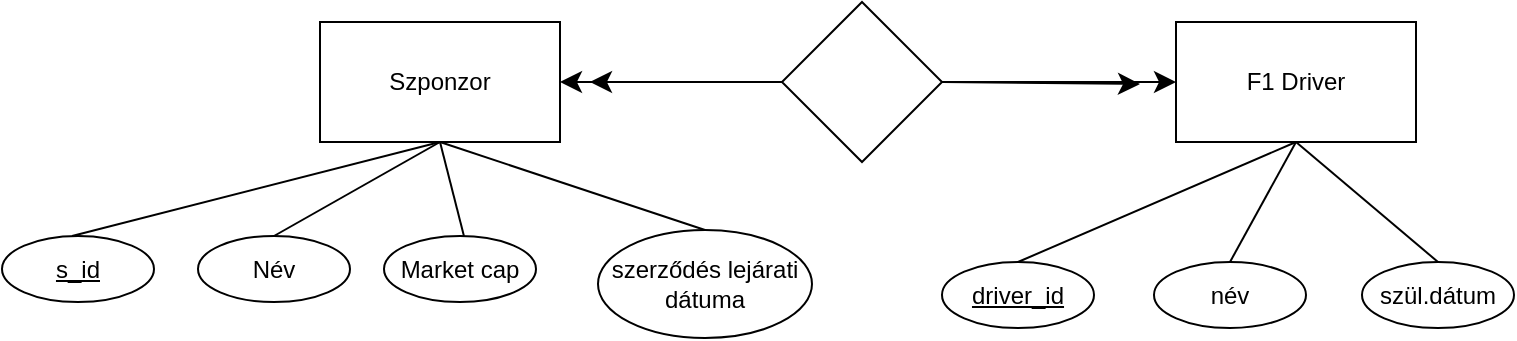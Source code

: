 <mxfile version="24.7.17">
  <diagram name="1 oldal" id="oMV9FMmd2UfeShWpu5Y4">
    <mxGraphModel dx="1112" dy="829" grid="0" gridSize="10" guides="1" tooltips="1" connect="1" arrows="1" fold="1" page="0" pageScale="1" pageWidth="827" pageHeight="1169" math="0" shadow="0">
      <root>
        <mxCell id="0" />
        <mxCell id="1" parent="0" />
        <mxCell id="G1jgZsCkbHhntPcPSEm7-1" value="Szponzor" style="rounded=0;whiteSpace=wrap;html=1;" vertex="1" parent="1">
          <mxGeometry x="-69" y="140" width="120" height="60" as="geometry" />
        </mxCell>
        <mxCell id="G1jgZsCkbHhntPcPSEm7-2" value="F1 Driver" style="rounded=0;whiteSpace=wrap;html=1;" vertex="1" parent="1">
          <mxGeometry x="359" y="140" width="120" height="60" as="geometry" />
        </mxCell>
        <mxCell id="G1jgZsCkbHhntPcPSEm7-3" value="" style="rhombus;whiteSpace=wrap;html=1;" vertex="1" parent="1">
          <mxGeometry x="162" y="130" width="80" height="80" as="geometry" />
        </mxCell>
        <mxCell id="G1jgZsCkbHhntPcPSEm7-4" value="" style="endArrow=classic;html=1;rounded=0;fontSize=12;startSize=8;endSize=8;curved=1;exitX=0;exitY=0.5;exitDx=0;exitDy=0;entryX=1;entryY=0.5;entryDx=0;entryDy=0;" edge="1" parent="1" source="G1jgZsCkbHhntPcPSEm7-3" target="G1jgZsCkbHhntPcPSEm7-1">
          <mxGeometry width="50" height="50" relative="1" as="geometry">
            <mxPoint x="189" y="225" as="sourcePoint" />
            <mxPoint x="239" y="175" as="targetPoint" />
          </mxGeometry>
        </mxCell>
        <mxCell id="G1jgZsCkbHhntPcPSEm7-6" value="" style="endArrow=classic;html=1;rounded=0;fontSize=12;startSize=8;endSize=8;curved=1;entryX=0;entryY=0.5;entryDx=0;entryDy=0;exitX=1;exitY=0.5;exitDx=0;exitDy=0;" edge="1" parent="1" source="G1jgZsCkbHhntPcPSEm7-3" target="G1jgZsCkbHhntPcPSEm7-2">
          <mxGeometry width="50" height="50" relative="1" as="geometry">
            <mxPoint x="189" y="225" as="sourcePoint" />
            <mxPoint x="239" y="175" as="targetPoint" />
          </mxGeometry>
        </mxCell>
        <mxCell id="G1jgZsCkbHhntPcPSEm7-7" value="név" style="ellipse;whiteSpace=wrap;html=1;" vertex="1" parent="1">
          <mxGeometry x="348" y="260" width="76" height="33" as="geometry" />
        </mxCell>
        <mxCell id="G1jgZsCkbHhntPcPSEm7-8" value="&lt;u&gt;driver_id&lt;/u&gt;" style="ellipse;whiteSpace=wrap;html=1;" vertex="1" parent="1">
          <mxGeometry x="242" y="260" width="76" height="33" as="geometry" />
        </mxCell>
        <mxCell id="G1jgZsCkbHhntPcPSEm7-10" value="szül.dátum" style="ellipse;whiteSpace=wrap;html=1;" vertex="1" parent="1">
          <mxGeometry x="452" y="260" width="76" height="33" as="geometry" />
        </mxCell>
        <mxCell id="G1jgZsCkbHhntPcPSEm7-11" value="&lt;div&gt;szerződés lejárati dátuma&lt;/div&gt;" style="ellipse;whiteSpace=wrap;html=1;" vertex="1" parent="1">
          <mxGeometry x="70" y="244" width="107" height="54" as="geometry" />
        </mxCell>
        <mxCell id="G1jgZsCkbHhntPcPSEm7-12" value="Market cap" style="ellipse;whiteSpace=wrap;html=1;" vertex="1" parent="1">
          <mxGeometry x="-37" y="247" width="76" height="33" as="geometry" />
        </mxCell>
        <mxCell id="G1jgZsCkbHhntPcPSEm7-13" value="Név" style="ellipse;whiteSpace=wrap;html=1;" vertex="1" parent="1">
          <mxGeometry x="-130" y="247" width="76" height="33" as="geometry" />
        </mxCell>
        <mxCell id="G1jgZsCkbHhntPcPSEm7-14" style="edgeStyle=none;curved=1;rounded=0;orthogonalLoop=1;jettySize=auto;html=1;exitX=1;exitY=1;exitDx=0;exitDy=0;fontSize=12;startSize=8;endSize=8;" edge="1" parent="1" source="G1jgZsCkbHhntPcPSEm7-13" target="G1jgZsCkbHhntPcPSEm7-13">
          <mxGeometry relative="1" as="geometry" />
        </mxCell>
        <mxCell id="G1jgZsCkbHhntPcPSEm7-15" value="" style="endArrow=none;html=1;rounded=0;fontSize=12;startSize=8;endSize=8;curved=1;exitX=0.5;exitY=0;exitDx=0;exitDy=0;entryX=0.5;entryY=1;entryDx=0;entryDy=0;" edge="1" parent="1" source="G1jgZsCkbHhntPcPSEm7-13" target="G1jgZsCkbHhntPcPSEm7-1">
          <mxGeometry width="50" height="50" relative="1" as="geometry">
            <mxPoint x="189" y="225" as="sourcePoint" />
            <mxPoint x="239" y="175" as="targetPoint" />
          </mxGeometry>
        </mxCell>
        <mxCell id="G1jgZsCkbHhntPcPSEm7-16" value="" style="endArrow=none;html=1;rounded=0;fontSize=12;startSize=8;endSize=8;curved=1;exitX=0.526;exitY=0;exitDx=0;exitDy=0;exitPerimeter=0;entryX=0.5;entryY=1;entryDx=0;entryDy=0;" edge="1" parent="1" source="G1jgZsCkbHhntPcPSEm7-12" target="G1jgZsCkbHhntPcPSEm7-1">
          <mxGeometry width="50" height="50" relative="1" as="geometry">
            <mxPoint x="189" y="225" as="sourcePoint" />
            <mxPoint x="239" y="175" as="targetPoint" />
          </mxGeometry>
        </mxCell>
        <mxCell id="G1jgZsCkbHhntPcPSEm7-17" value="" style="endArrow=none;html=1;rounded=0;fontSize=12;startSize=8;endSize=8;curved=1;exitX=0.5;exitY=0;exitDx=0;exitDy=0;entryX=0.5;entryY=1;entryDx=0;entryDy=0;" edge="1" parent="1" source="G1jgZsCkbHhntPcPSEm7-11" target="G1jgZsCkbHhntPcPSEm7-1">
          <mxGeometry width="50" height="50" relative="1" as="geometry">
            <mxPoint x="189" y="225" as="sourcePoint" />
            <mxPoint x="239" y="175" as="targetPoint" />
          </mxGeometry>
        </mxCell>
        <mxCell id="G1jgZsCkbHhntPcPSEm7-18" value="" style="endArrow=none;html=1;rounded=0;fontSize=12;startSize=8;endSize=8;curved=1;exitX=0.5;exitY=0;exitDx=0;exitDy=0;entryX=0.5;entryY=1;entryDx=0;entryDy=0;" edge="1" parent="1" source="G1jgZsCkbHhntPcPSEm7-8" target="G1jgZsCkbHhntPcPSEm7-2">
          <mxGeometry width="50" height="50" relative="1" as="geometry">
            <mxPoint x="189" y="225" as="sourcePoint" />
            <mxPoint x="239" y="175" as="targetPoint" />
          </mxGeometry>
        </mxCell>
        <mxCell id="G1jgZsCkbHhntPcPSEm7-19" value="" style="endArrow=none;html=1;rounded=0;fontSize=12;startSize=8;endSize=8;curved=1;exitX=0.5;exitY=0;exitDx=0;exitDy=0;entryX=0.5;entryY=1;entryDx=0;entryDy=0;" edge="1" parent="1" source="G1jgZsCkbHhntPcPSEm7-7" target="G1jgZsCkbHhntPcPSEm7-2">
          <mxGeometry width="50" height="50" relative="1" as="geometry">
            <mxPoint x="189" y="225" as="sourcePoint" />
            <mxPoint x="239" y="175" as="targetPoint" />
          </mxGeometry>
        </mxCell>
        <mxCell id="G1jgZsCkbHhntPcPSEm7-20" value="" style="endArrow=none;html=1;rounded=0;fontSize=12;startSize=8;endSize=8;curved=1;exitX=0.5;exitY=0;exitDx=0;exitDy=0;entryX=0.5;entryY=1;entryDx=0;entryDy=0;" edge="1" parent="1" source="G1jgZsCkbHhntPcPSEm7-10" target="G1jgZsCkbHhntPcPSEm7-2">
          <mxGeometry width="50" height="50" relative="1" as="geometry">
            <mxPoint x="189" y="225" as="sourcePoint" />
            <mxPoint x="239" y="175" as="targetPoint" />
          </mxGeometry>
        </mxCell>
        <mxCell id="G1jgZsCkbHhntPcPSEm7-21" value="&lt;u&gt;s_id&lt;/u&gt;" style="ellipse;whiteSpace=wrap;html=1;" vertex="1" parent="1">
          <mxGeometry x="-228" y="247" width="76" height="33" as="geometry" />
        </mxCell>
        <mxCell id="G1jgZsCkbHhntPcPSEm7-22" value="" style="endArrow=none;html=1;rounded=0;fontSize=12;startSize=8;endSize=8;curved=1;exitX=0.461;exitY=0;exitDx=0;exitDy=0;exitPerimeter=0;entryX=0.5;entryY=1;entryDx=0;entryDy=0;" edge="1" parent="1" source="G1jgZsCkbHhntPcPSEm7-21" target="G1jgZsCkbHhntPcPSEm7-1">
          <mxGeometry width="50" height="50" relative="1" as="geometry">
            <mxPoint x="54" y="225" as="sourcePoint" />
            <mxPoint x="-52" y="217" as="targetPoint" />
          </mxGeometry>
        </mxCell>
        <mxCell id="G1jgZsCkbHhntPcPSEm7-23" value="" style="endArrow=classic;html=1;rounded=0;fontSize=12;startSize=8;endSize=8;curved=1;exitX=1;exitY=0.5;exitDx=0;exitDy=0;" edge="1" parent="1" source="G1jgZsCkbHhntPcPSEm7-3">
          <mxGeometry width="50" height="50" relative="1" as="geometry">
            <mxPoint x="72" y="225" as="sourcePoint" />
            <mxPoint x="341" y="171" as="targetPoint" />
          </mxGeometry>
        </mxCell>
        <mxCell id="G1jgZsCkbHhntPcPSEm7-24" value="" style="endArrow=classic;html=1;rounded=0;fontSize=12;startSize=8;endSize=8;curved=1;exitX=0;exitY=0.5;exitDx=0;exitDy=0;" edge="1" parent="1" source="G1jgZsCkbHhntPcPSEm7-3">
          <mxGeometry width="50" height="50" relative="1" as="geometry">
            <mxPoint x="72" y="225" as="sourcePoint" />
            <mxPoint x="66" y="170" as="targetPoint" />
          </mxGeometry>
        </mxCell>
      </root>
    </mxGraphModel>
  </diagram>
</mxfile>
